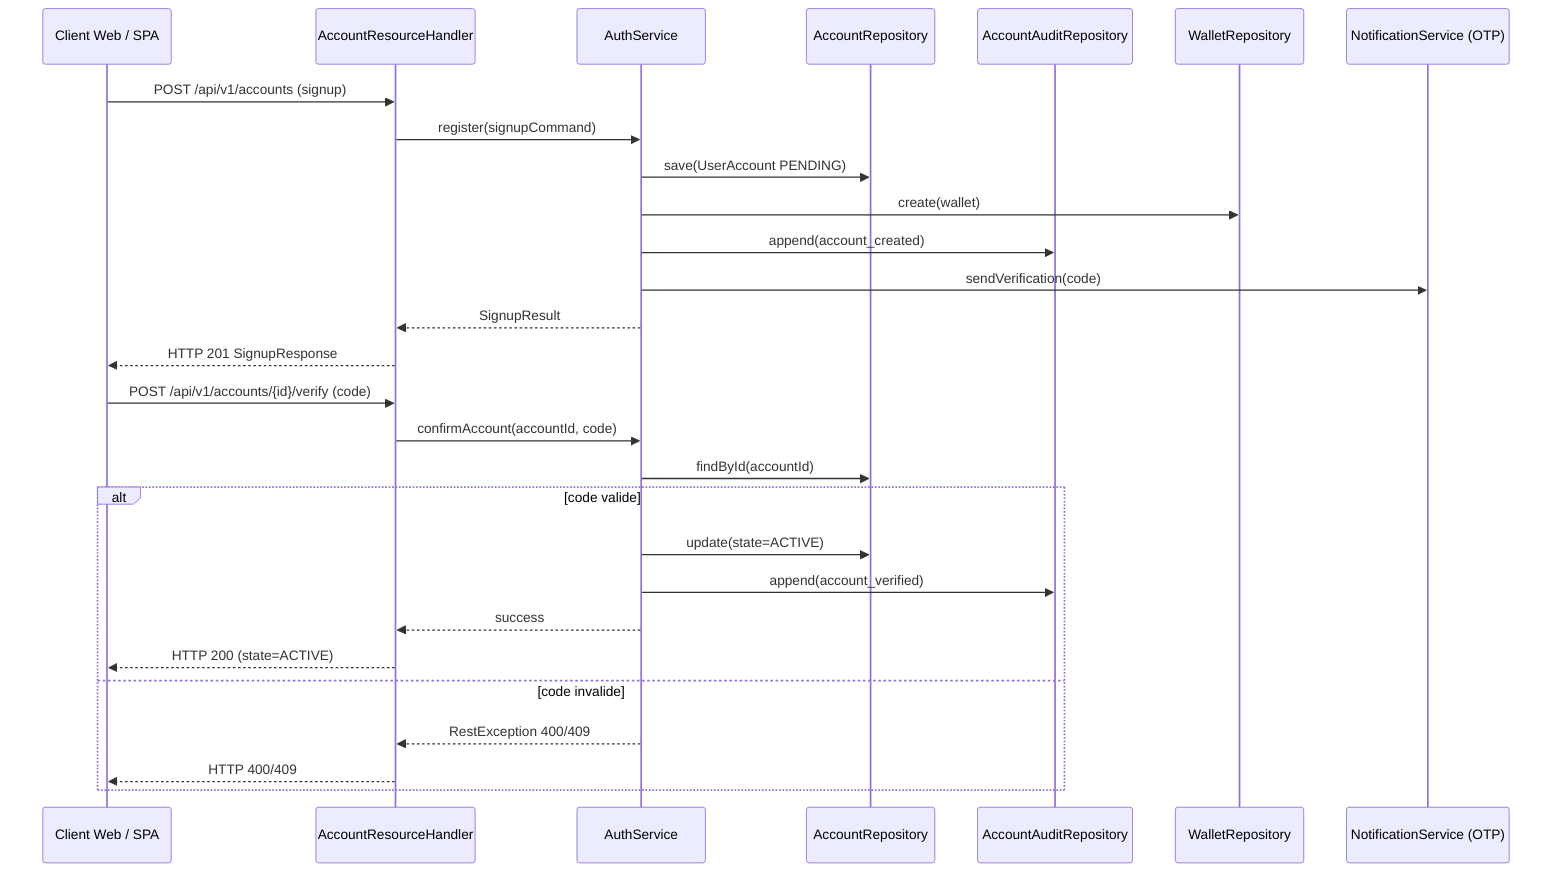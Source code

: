 sequenceDiagram
    participant C as Client Web / SPA
    participant AH as AccountResourceHandler
    participant AS as AuthService
    participant AR as AccountRepository
    participant AAR as AccountAuditRepository
    participant WR as WalletRepository
    participant N as NotificationService (OTP)

    C->>AH: POST /api/v1/accounts (signup)
    AH->>AS: register(signupCommand)
    AS->>AR: save(UserAccount PENDING)
    AS->>WR: create(wallet)
    AS->>AAR: append(account_created)
    AS->>N: sendVerification(code)
    AS-->>AH: SignupResult
    AH-->>C: HTTP 201 SignupResponse

    C->>AH: POST /api/v1/accounts/{id}/verify (code)
    AH->>AS: confirmAccount(accountId, code)
    AS->>AR: findById(accountId)
    alt code valide
        AS->>AR: update(state=ACTIVE)
        AS->>AAR: append(account_verified)
        AS-->>AH: success
        AH-->>C: HTTP 200 (state=ACTIVE)
    else code invalide
        AS-->>AH: RestException 400/409
        AH-->>C: HTTP 400/409
    end